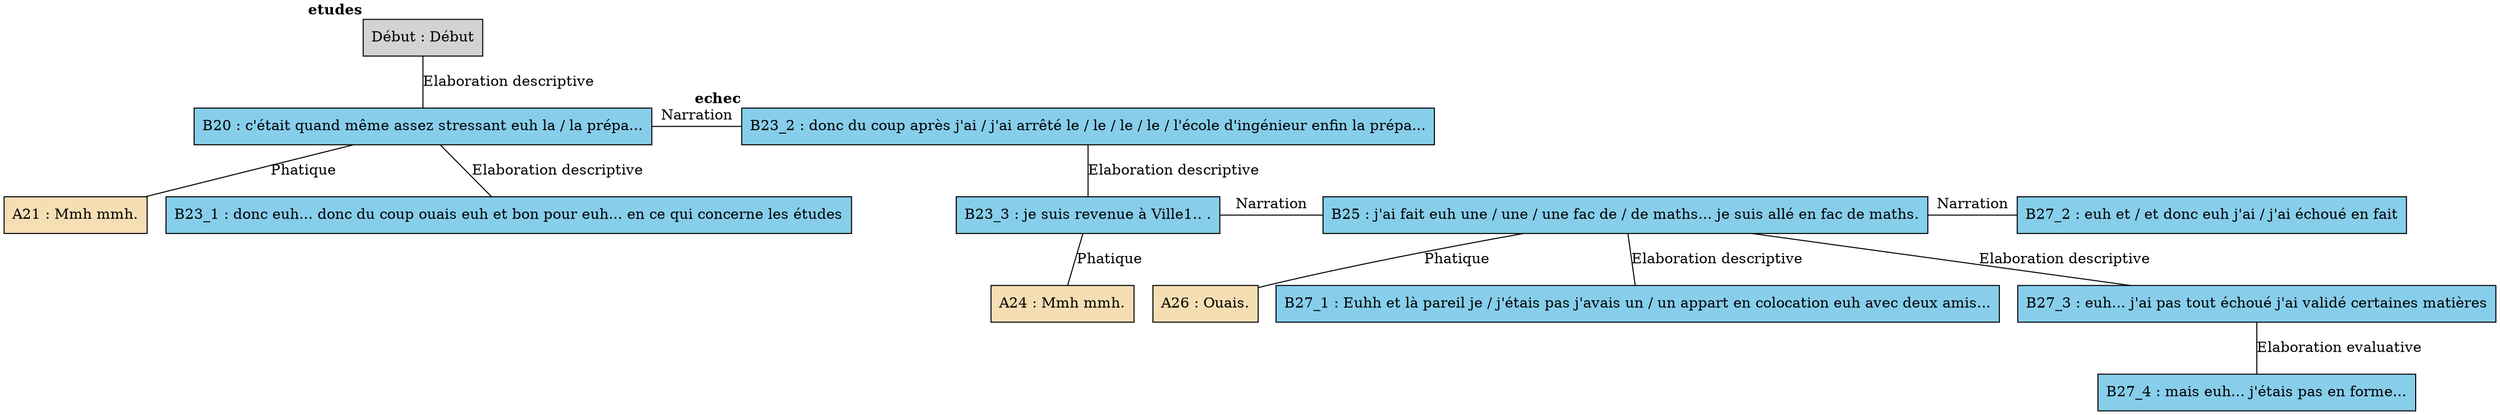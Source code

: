 digraph C02 {
	node [shape=box style=filled]
	"Début" [label="Début : Début" xlabel=<<B>etudes</B>>]
	B20 [label="B20 : c'était quand même assez stressant euh la / la prépa..." fillcolor=skyblue xlabel=""]
	A21 [label="A21 : Mmh mmh." fillcolor=wheat xlabel=""]
	B23_1 [label="B23_1 : donc euh... donc du coup ouais euh et bon pour euh... en ce qui concerne les études" fillcolor=skyblue xlabel=""]
	B23_2 [label="B23_2 : donc du coup après j'ai / j'ai arrêté le / le / le / le / l'école d'ingénieur enfin la prépa..." fillcolor=skyblue xlabel=<<B>echec</B>>]
	B23_3 [label="B23_3 : je suis revenue à Ville1.. ." fillcolor=skyblue xlabel=""]
	A24 [label="A24 : Mmh mmh." fillcolor=wheat xlabel=""]
	B25 [label="B25 : j'ai fait euh une / une / une fac de / de maths... je suis allé en fac de maths." fillcolor=skyblue xlabel=""]
	A26 [label="A26 : Ouais." fillcolor=wheat xlabel=""]
	B27_1 [label="B27_1 : Euhh et là pareil je / j'étais pas j'avais un / un appart en colocation euh avec deux amis..." fillcolor=skyblue xlabel=""]
	B27_2 [label="B27_2 : euh et / et donc euh j'ai / j'ai échoué en fait" fillcolor=skyblue xlabel=""]
	B27_3 [label="B27_3 : euh... j'ai pas tout échoué j'ai validé certaines matières" fillcolor=skyblue xlabel=""]
	B27_4 [label="B27_4 : mais euh... j'étais pas en forme..." fillcolor=skyblue xlabel=""]
	"Début" -> B20 [label="Elaboration descriptive" dir=none]
	B20 -> A21 [label=Phatique dir=none]
	B20 -> B23_1 [label="Elaboration descriptive" dir=none]
	{
		rank=same
		B20
		B23_2
		B20 -> B23_2 [label=Narration dir=none]
	}
	B23_2 -> B23_3 [label="Elaboration descriptive" dir=none]
	B23_3 -> A24 [label=Phatique dir=none]
	{
		rank=same
		B23_3
		B25
		B23_3 -> B25 [label=Narration dir=none]
	}
	B25 -> B27_1 [label="Elaboration descriptive" dir=none]
	{
		rank=same
		B25
		B27_2
		B25 -> B27_2 [label=Narration dir=none]
	}
	B25 -> B27_3 [label="Elaboration descriptive" dir=none]
	B25 -> A26 [label=Phatique dir=none]
	B27_3 -> B27_4 [label="Elaboration evaluative" dir=none]
}
